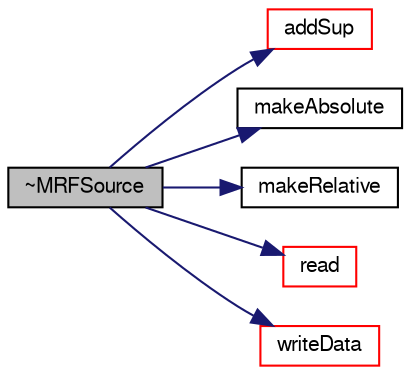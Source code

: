 digraph "~MRFSource"
{
  bgcolor="transparent";
  edge [fontname="FreeSans",fontsize="10",labelfontname="FreeSans",labelfontsize="10"];
  node [fontname="FreeSans",fontsize="10",shape=record];
  rankdir="LR";
  Node4 [label="~MRFSource",height=0.2,width=0.4,color="black", fillcolor="grey75", style="filled", fontcolor="black"];
  Node4 -> Node5 [color="midnightblue",fontsize="10",style="solid",fontname="FreeSans"];
  Node5 [label="addSup",height=0.2,width=0.4,color="red",URL="$a23470.html#a921ab0aacd899760d7f4a2ec0b0241bd",tooltip="Vector. "];
  Node4 -> Node7 [color="midnightblue",fontsize="10",style="solid",fontname="FreeSans"];
  Node7 [label="makeAbsolute",height=0.2,width=0.4,color="black",URL="$a23470.html#a92bfad8516557c6427ff62f0527b72c8",tooltip="Make the given relative flux absolute. "];
  Node4 -> Node8 [color="midnightblue",fontsize="10",style="solid",fontname="FreeSans"];
  Node8 [label="makeRelative",height=0.2,width=0.4,color="black",URL="$a23470.html#a74e1af9d681f0b73e712e182b0e8a9d9",tooltip="Make the given absolute flux relative. "];
  Node4 -> Node9 [color="midnightblue",fontsize="10",style="solid",fontname="FreeSans"];
  Node9 [label="read",height=0.2,width=0.4,color="red",URL="$a23470.html#a6ce0c64db98eb6144d363dbfc86104eb",tooltip="Read dictionary. "];
  Node4 -> Node314 [color="midnightblue",fontsize="10",style="solid",fontname="FreeSans"];
  Node314 [label="writeData",height=0.2,width=0.4,color="red",URL="$a23470.html#aba86aa54ec0b10ddd48ce308a3c6d3b2",tooltip="Write data. "];
}
